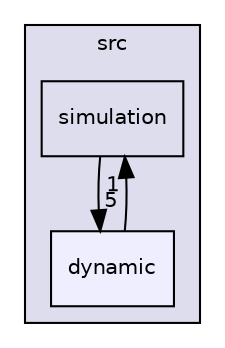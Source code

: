 digraph "src/dynamic" {
  compound=true
  node [ fontsize="10", fontname="Helvetica"];
  edge [ labelfontsize="10", labelfontname="Helvetica"];
  subgraph clusterdir_68267d1309a1af8e8297ef4c3efbcdba {
    graph [ bgcolor="#ddddee", pencolor="black", label="src" fontname="Helvetica", fontsize="10", URL="dir_68267d1309a1af8e8297ef4c3efbcdba.html"]
  dir_d73d1ee04cc237a5854777ea99c55872 [shape=box label="simulation" URL="dir_d73d1ee04cc237a5854777ea99c55872.html"];
  dir_101da30fc6c118b726c448f5a6ab9e53 [shape=box, label="dynamic", style="filled", fillcolor="#eeeeff", pencolor="black", URL="dir_101da30fc6c118b726c448f5a6ab9e53.html"];
  }
  dir_101da30fc6c118b726c448f5a6ab9e53->dir_d73d1ee04cc237a5854777ea99c55872 [headlabel="1", labeldistance=1.5 headhref="dir_000002_000003.html"];
  dir_d73d1ee04cc237a5854777ea99c55872->dir_101da30fc6c118b726c448f5a6ab9e53 [headlabel="5", labeldistance=1.5 headhref="dir_000003_000002.html"];
}
